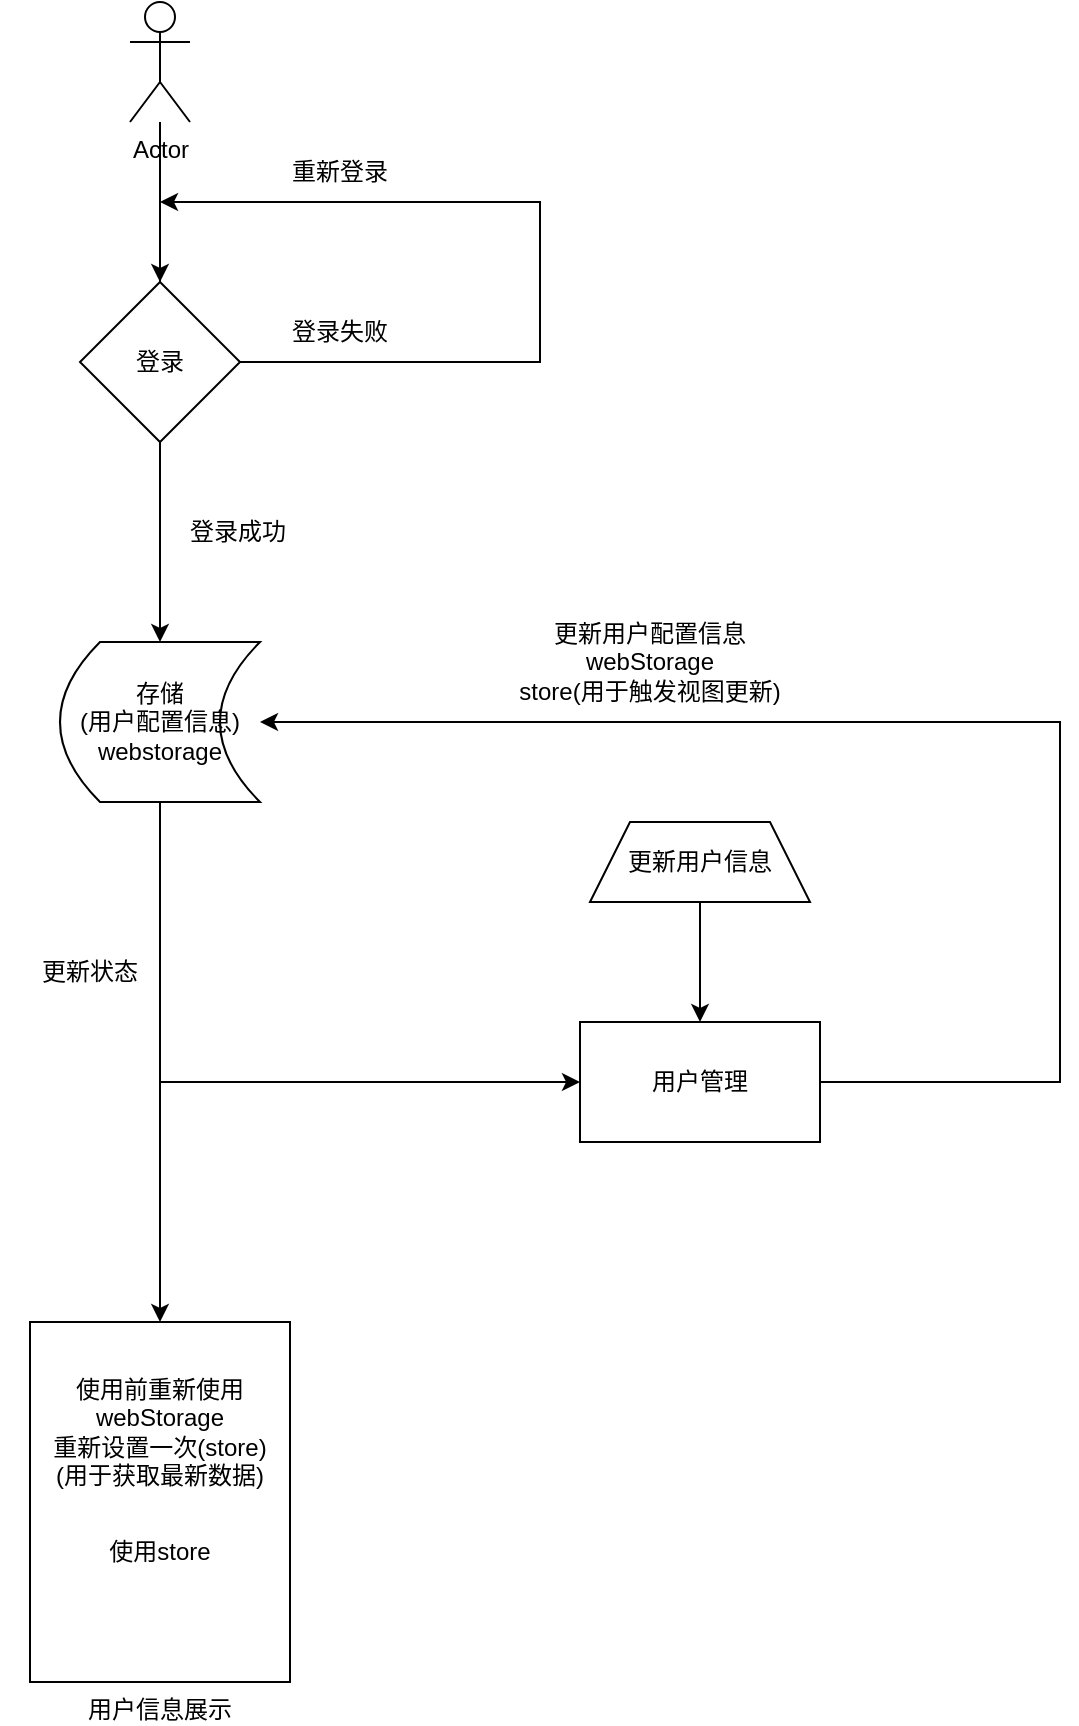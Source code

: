 <mxfile version="15.5.4" type="embed"><diagram id="23iRSUPoRavnBvh4doch" name="Page-1"><mxGraphModel dx="836" dy="1772" grid="1" gridSize="10" guides="1" tooltips="1" connect="1" arrows="1" fold="1" page="1" pageScale="1" pageWidth="827" pageHeight="1169" math="0" shadow="0"><root><mxCell id="0"/><mxCell id="1" parent="0"/><mxCell id="13" value="" style="edgeStyle=orthogonalEdgeStyle;rounded=0;orthogonalLoop=1;jettySize=auto;html=1;" parent="1" source="3" target="7" edge="1"><mxGeometry relative="1" as="geometry"/></mxCell><mxCell id="3" value="Actor" style="shape=umlActor;verticalLabelPosition=bottom;verticalAlign=top;html=1;outlineConnect=0;" parent="1" vertex="1"><mxGeometry x="75" y="-20" width="30" height="60" as="geometry"/></mxCell><mxCell id="4" value="" style="endArrow=classic;html=1;rounded=0;startArrow=none;" parent="1" source="7" edge="1"><mxGeometry width="50" height="50" relative="1" as="geometry"><mxPoint x="75" y="190" as="sourcePoint"/><mxPoint x="90" y="180" as="targetPoint"/></mxGeometry></mxCell><mxCell id="6" value="登录" style="text;html=1;strokeColor=none;fillColor=none;align=center;verticalAlign=middle;whiteSpace=wrap;rounded=0;" parent="1" vertex="1"><mxGeometry x="60" y="145" width="60" height="30" as="geometry"/></mxCell><mxCell id="7" value="登录" style="rhombus;whiteSpace=wrap;html=1;" parent="1" vertex="1"><mxGeometry x="50" y="120" width="80" height="80" as="geometry"/></mxCell><mxCell id="8" value="" style="endArrow=none;html=1;rounded=0;" parent="1" source="3" target="7" edge="1"><mxGeometry width="50" height="50" relative="1" as="geometry"><mxPoint x="90" y="40" as="sourcePoint"/><mxPoint x="90" y="180" as="targetPoint"/></mxGeometry></mxCell><mxCell id="9" value="" style="endArrow=classic;html=1;rounded=0;exitX=0.5;exitY=1;exitDx=0;exitDy=0;" parent="1" source="7" edge="1"><mxGeometry width="50" height="50" relative="1" as="geometry"><mxPoint x="75" y="190" as="sourcePoint"/><mxPoint x="90" y="300" as="targetPoint"/></mxGeometry></mxCell><mxCell id="10" value="登录成功" style="text;html=1;strokeColor=none;fillColor=none;align=center;verticalAlign=middle;whiteSpace=wrap;rounded=0;" parent="1" vertex="1"><mxGeometry x="99" y="230" width="60" height="30" as="geometry"/></mxCell><mxCell id="15" value="" style="endArrow=classic;html=1;rounded=0;exitX=1;exitY=0.5;exitDx=0;exitDy=0;" parent="1" source="7" edge="1"><mxGeometry width="50" height="50" relative="1" as="geometry"><mxPoint x="250" y="220" as="sourcePoint"/><mxPoint x="90" y="80" as="targetPoint"/><Array as="points"><mxPoint x="280" y="160"/><mxPoint x="280" y="80"/></Array></mxGeometry></mxCell><mxCell id="16" value="登录失败" style="text;html=1;strokeColor=none;fillColor=none;align=center;verticalAlign=middle;whiteSpace=wrap;rounded=0;" parent="1" vertex="1"><mxGeometry x="150" y="130" width="60" height="30" as="geometry"/></mxCell><mxCell id="17" value="存储&lt;br&gt;(用户配置信息) webstorage&lt;br&gt;" style="shape=dataStorage;whiteSpace=wrap;html=1;fixedSize=1;" parent="1" vertex="1"><mxGeometry x="40" y="300" width="100" height="80" as="geometry"/></mxCell><mxCell id="18" value="重新登录" style="text;html=1;strokeColor=none;fillColor=none;align=center;verticalAlign=middle;whiteSpace=wrap;rounded=0;" parent="1" vertex="1"><mxGeometry x="150" y="50" width="60" height="30" as="geometry"/></mxCell><mxCell id="19" value="用户信息展示" style="rounded=0;whiteSpace=wrap;html=1;labelPosition=center;verticalLabelPosition=bottom;align=center;verticalAlign=top;" parent="1" vertex="1"><mxGeometry x="25" y="640" width="130" height="180" as="geometry"/></mxCell><mxCell id="20" value="" style="endArrow=classic;html=1;rounded=0;exitX=0.5;exitY=1;exitDx=0;exitDy=0;entryX=0.5;entryY=0;entryDx=0;entryDy=0;" parent="1" source="17" target="19" edge="1"><mxGeometry width="50" height="50" relative="1" as="geometry"><mxPoint x="350" y="490" as="sourcePoint"/><mxPoint x="400" y="440" as="targetPoint"/><Array as="points"><mxPoint x="90" y="470"/></Array></mxGeometry></mxCell><mxCell id="21" value="" style="endArrow=classic;html=1;rounded=0;" parent="1" target="22" edge="1"><mxGeometry width="50" height="50" relative="1" as="geometry"><mxPoint x="90" y="520" as="sourcePoint"/><mxPoint x="440" y="440" as="targetPoint"/></mxGeometry></mxCell><mxCell id="22" value="用户管理" style="rounded=0;whiteSpace=wrap;html=1;" parent="1" vertex="1"><mxGeometry x="300.0" y="490" width="120" height="60" as="geometry"/></mxCell><mxCell id="23" value="更新用户信息" style="shape=trapezoid;perimeter=trapezoidPerimeter;whiteSpace=wrap;html=1;fixedSize=1;" parent="1" vertex="1"><mxGeometry x="305" y="390" width="110" height="40" as="geometry"/></mxCell><mxCell id="24" value="" style="endArrow=classic;html=1;rounded=0;entryX=0.5;entryY=0;entryDx=0;entryDy=0;exitX=0.5;exitY=1;exitDx=0;exitDy=0;" parent="1" source="23" target="22" edge="1"><mxGeometry width="50" height="50" relative="1" as="geometry"><mxPoint x="350" y="380" as="sourcePoint"/><mxPoint x="400" y="330" as="targetPoint"/></mxGeometry></mxCell><mxCell id="25" value="" style="endArrow=classic;html=1;rounded=0;entryX=1;entryY=0.5;entryDx=0;entryDy=0;exitX=1;exitY=0.5;exitDx=0;exitDy=0;" parent="1" source="22" target="17" edge="1"><mxGeometry width="50" height="50" relative="1" as="geometry"><mxPoint x="410" y="510" as="sourcePoint"/><mxPoint x="540" y="320" as="targetPoint"/><Array as="points"><mxPoint x="540" y="520"/><mxPoint x="540" y="340"/></Array></mxGeometry></mxCell><mxCell id="26" value="更新状态" style="text;html=1;strokeColor=none;fillColor=none;align=center;verticalAlign=middle;whiteSpace=wrap;rounded=0;" parent="1" vertex="1"><mxGeometry x="25" y="450" width="60" height="30" as="geometry"/></mxCell><mxCell id="27" value="更新用户配置信息&lt;br&gt;webStorage&lt;br&gt;store(用于触发视图更新)" style="text;html=1;strokeColor=none;fillColor=none;align=center;verticalAlign=middle;whiteSpace=wrap;rounded=0;" parent="1" vertex="1"><mxGeometry x="240" y="230" width="190" height="160" as="geometry"/></mxCell><mxCell id="30" value="使用前重新使用&lt;br&gt;webStorage&lt;br&gt;重新设置一次(store)&lt;br&gt;(用于获取最新数据)" style="text;html=1;strokeColor=none;fillColor=none;align=center;verticalAlign=middle;whiteSpace=wrap;rounded=0;" parent="1" vertex="1"><mxGeometry x="10" y="630" width="160" height="130" as="geometry"/></mxCell><mxCell id="32" value="使用store" style="text;html=1;strokeColor=none;fillColor=none;align=center;verticalAlign=middle;whiteSpace=wrap;rounded=0;" parent="1" vertex="1"><mxGeometry x="60" y="740" width="60" height="30" as="geometry"/></mxCell></root></mxGraphModel></diagram></mxfile>